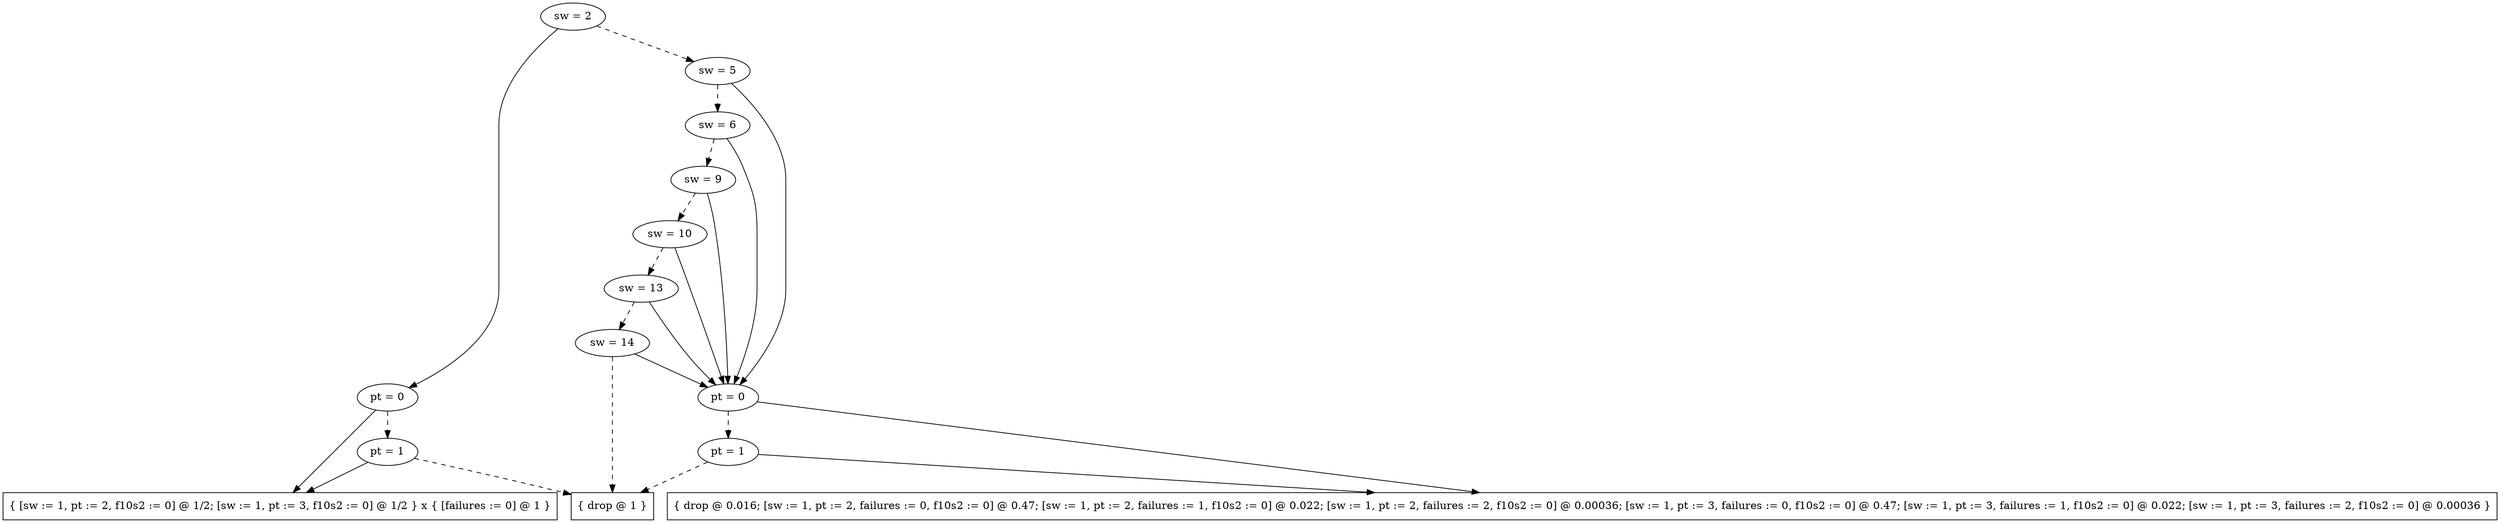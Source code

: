 digraph tdk {
3336 [label="sw = 2"];
3336 -> 3321;
3336 -> 3334 [style="dashed"];
3321 [label="pt = 0"];
3321 -> 3240;
3321 -> 3268 [style="dashed"];
3240 [shape=box label="{ [sw := 1, pt := 2, f10s2 := 0] @ 1/2; [sw := 1, pt := 3, f10s2 := 0] @ 1/2 } x { [failures := 0] @ 1 }"];
3268 [label="pt = 1"];
3268 -> 3240;
3268 -> 0 [style="dashed"];
0 [shape=box label="{ drop @ 1 }"];
3334 [label="sw = 5"];
3334 -> 3306;
3334 -> 3332 [style="dashed"];
3306 [label="pt = 0"];
3306 -> 3211;
3306 -> 3253 [style="dashed"];
3211 [shape=box label="{ drop @ 0.016; [sw := 1, pt := 2, failures := 0, f10s2 := 0] @ 0.47; [sw := 1, pt := 2, failures := 1, f10s2 := 0] @ 0.022; [sw := 1, pt := 2, failures := 2, f10s2 := 0] @ 0.00036; [sw := 1, pt := 3, failures := 0, f10s2 := 0] @ 0.47; [sw := 1, pt := 3, failures := 1, f10s2 := 0] @ 0.022; [sw := 1, pt := 3, failures := 2, f10s2 := 0] @ 0.00036 }"];
3253 [label="pt = 1"];
3253 -> 3211;
3253 -> 0 [style="dashed"];
3332 [label="sw = 6"];
3332 -> 3306;
3332 -> 3330 [style="dashed"];
3330 [label="sw = 9"];
3330 -> 3306;
3330 -> 3328 [style="dashed"];
3328 [label="sw = 10"];
3328 -> 3306;
3328 -> 3326 [style="dashed"];
3326 [label="sw = 13"];
3326 -> 3306;
3326 -> 3324 [style="dashed"];
3324 [label="sw = 14"];
3324 -> 3306;
3324 -> 0 [style="dashed"];
{rank=same; 3328 ;}
{rank=same; 3268 3253 ;}
{rank=same; 3334 ;}
{rank=same; 3330 ;}
{rank=same; 3336 ;}
{rank=same; 3324 ;}
{rank=same; 3326 ;}
{rank=same; 3332 ;}
{rank=same; 3321 3306 ;}
}
